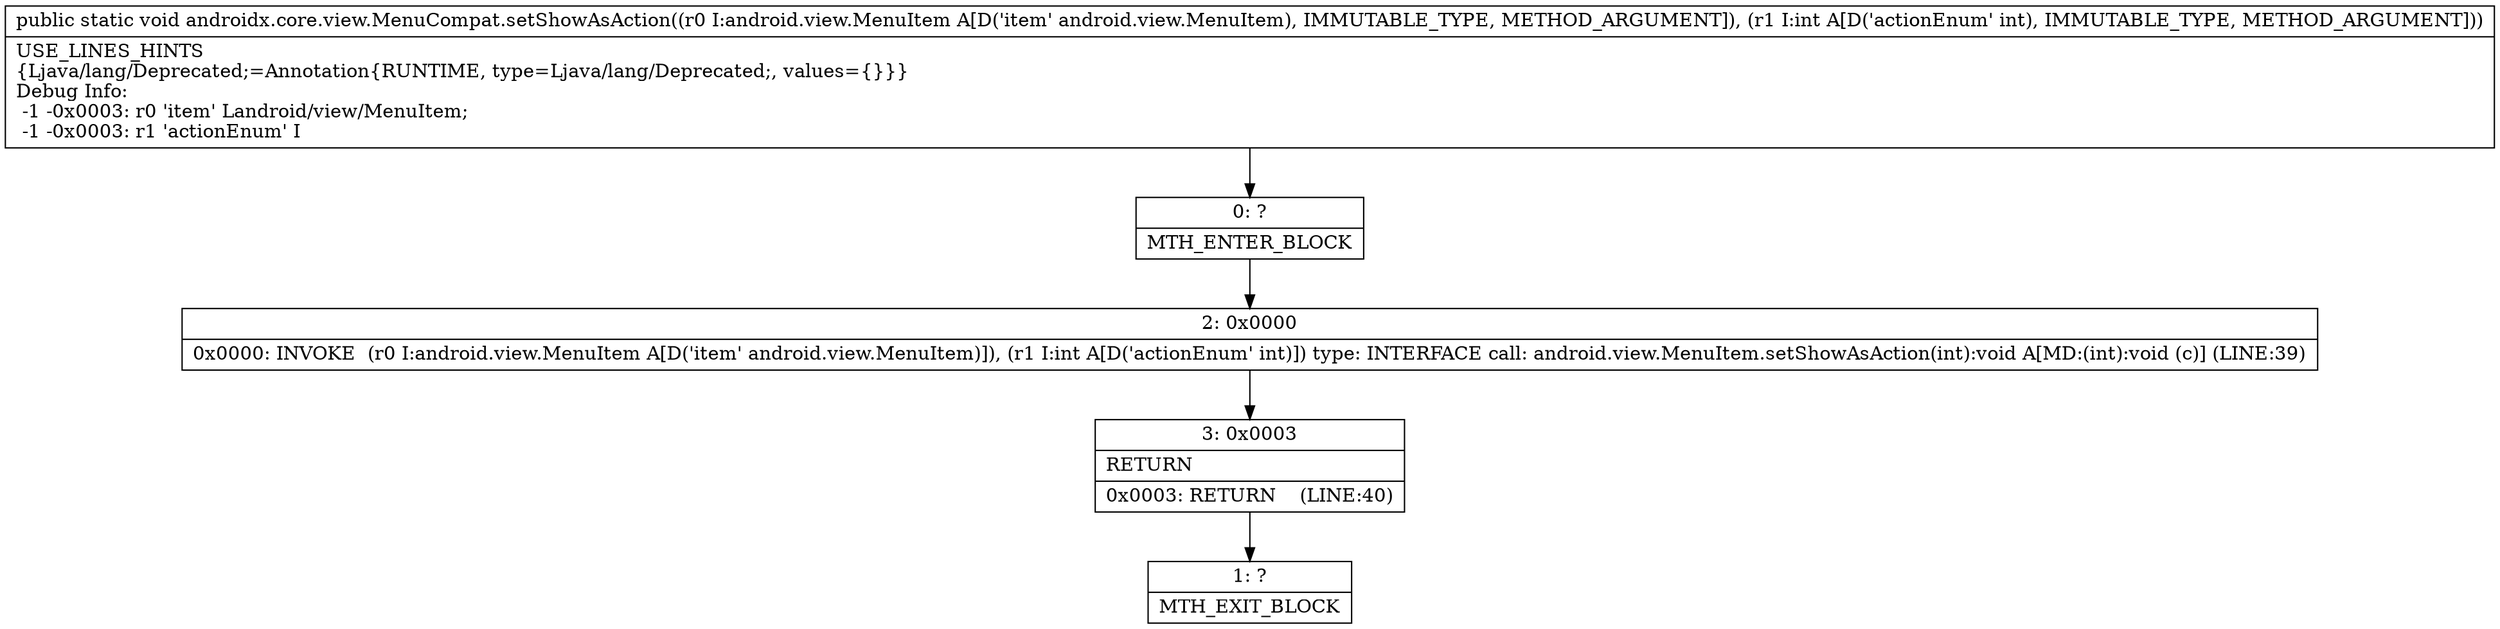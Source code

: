 digraph "CFG forandroidx.core.view.MenuCompat.setShowAsAction(Landroid\/view\/MenuItem;I)V" {
Node_0 [shape=record,label="{0\:\ ?|MTH_ENTER_BLOCK\l}"];
Node_2 [shape=record,label="{2\:\ 0x0000|0x0000: INVOKE  (r0 I:android.view.MenuItem A[D('item' android.view.MenuItem)]), (r1 I:int A[D('actionEnum' int)]) type: INTERFACE call: android.view.MenuItem.setShowAsAction(int):void A[MD:(int):void (c)] (LINE:39)\l}"];
Node_3 [shape=record,label="{3\:\ 0x0003|RETURN\l|0x0003: RETURN    (LINE:40)\l}"];
Node_1 [shape=record,label="{1\:\ ?|MTH_EXIT_BLOCK\l}"];
MethodNode[shape=record,label="{public static void androidx.core.view.MenuCompat.setShowAsAction((r0 I:android.view.MenuItem A[D('item' android.view.MenuItem), IMMUTABLE_TYPE, METHOD_ARGUMENT]), (r1 I:int A[D('actionEnum' int), IMMUTABLE_TYPE, METHOD_ARGUMENT]))  | USE_LINES_HINTS\l\{Ljava\/lang\/Deprecated;=Annotation\{RUNTIME, type=Ljava\/lang\/Deprecated;, values=\{\}\}\}\lDebug Info:\l  \-1 \-0x0003: r0 'item' Landroid\/view\/MenuItem;\l  \-1 \-0x0003: r1 'actionEnum' I\l}"];
MethodNode -> Node_0;Node_0 -> Node_2;
Node_2 -> Node_3;
Node_3 -> Node_1;
}

